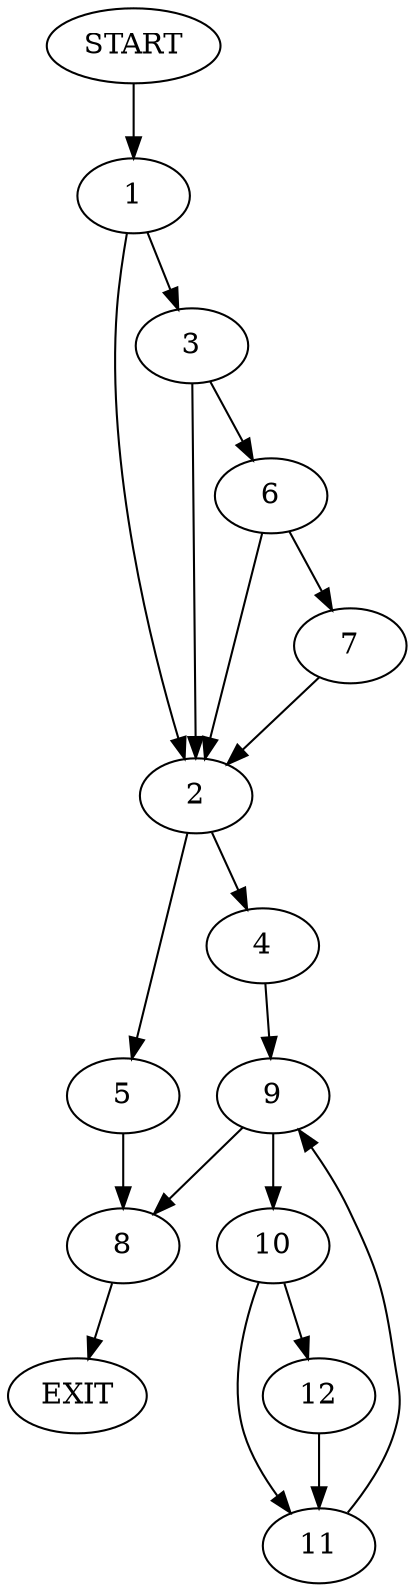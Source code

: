 digraph {
0 [label="START"]
13 [label="EXIT"]
0 -> 1
1 -> 2
1 -> 3
2 -> 4
2 -> 5
3 -> 2
3 -> 6
6 -> 2
6 -> 7
7 -> 2
5 -> 8
4 -> 9
8 -> 13
9 -> 10
9 -> 8
10 -> 11
10 -> 12
12 -> 11
11 -> 9
}
